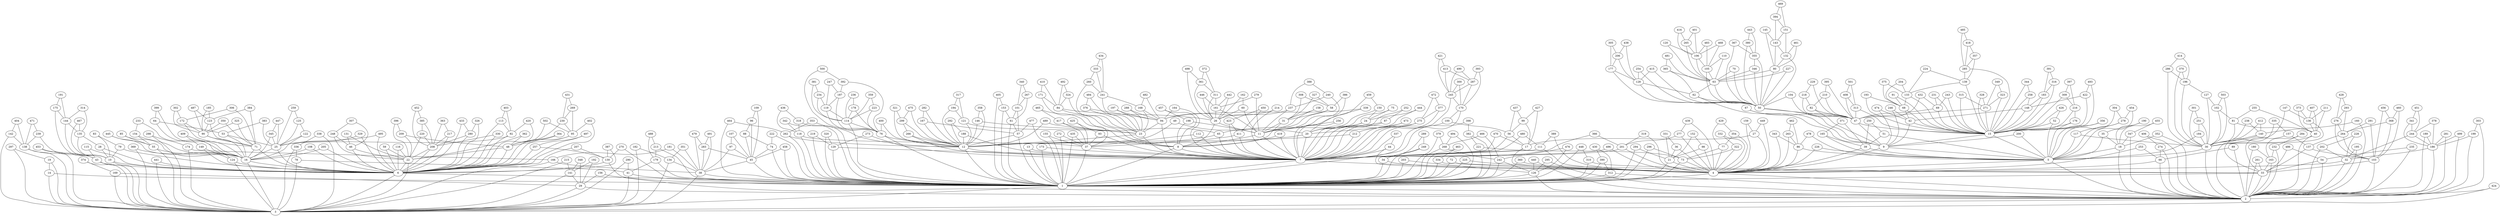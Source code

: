 graph G_1 {
    1;
    2;
    3;
    4;
    5;
    6;
    7;
    8;
    9;
    10;
    11;
    12;
    13;
    14;
    15;
    16;
    17;
    18;
    19;
    20;
    21;
    22;
    23;
    24;
    25;
    26;
    27;
    28;
    29;
    30;
    31;
    32;
    33;
    34;
    35;
    36;
    37;
    38;
    39;
    40;
    41;
    42;
    43;
    44;
    45;
    46;
    47;
    48;
    49;
    50;
    51;
    52;
    53;
    54;
    55;
    56;
    57;
    58;
    59;
    60;
    61;
    62;
    63;
    64;
    65;
    66;
    67;
    68;
    69;
    70;
    71;
    72;
    73;
    74;
    75;
    76;
    77;
    78;
    79;
    80;
    81;
    82;
    83;
    84;
    85;
    86;
    87;
    88;
    89;
    90;
    91;
    92;
    93;
    94;
    95;
    96;
    97;
    98;
    99;
    100;
    101;
    102;
    103;
    104;
    105;
    106;
    107;
    108;
    109;
    110;
    111;
    112;
    113;
    114;
    115;
    116;
    117;
    118;
    119;
    120;
    121;
    122;
    123;
    124;
    125;
    126;
    127;
    128;
    129;
    130;
    131;
    132;
    133;
    134;
    135;
    136;
    137;
    138;
    139;
    140;
    141;
    142;
    143;
    144;
    145;
    146;
    147;
    148;
    149;
    150;
    151;
    152;
    153;
    154;
    155;
    156;
    157;
    158;
    159;
    160;
    161;
    162;
    163;
    164;
    165;
    166;
    167;
    168;
    169;
    170;
    171;
    172;
    173;
    174;
    175;
    176;
    177;
    178;
    179;
    180;
    181;
    182;
    183;
    184;
    185;
    186;
    187;
    188;
    189;
    190;
    191;
    192;
    193;
    194;
    195;
    196;
    197;
    198;
    199;
    200;
    201;
    202;
    203;
    204;
    205;
    206;
    207;
    208;
    209;
    210;
    211;
    212;
    213;
    214;
    215;
    216;
    217;
    218;
    219;
    220;
    221;
    222;
    223;
    224;
    225;
    226;
    227;
    228;
    229;
    230;
    231;
    232;
    233;
    234;
    235;
    236;
    237;
    238;
    239;
    240;
    241;
    242;
    243;
    244;
    245;
    246;
    247;
    248;
    249;
    250;
    251;
    252;
    253;
    254;
    255;
    256;
    257;
    258;
    259;
    260;
    261;
    262;
    263;
    264;
    265;
    266;
    267;
    268;
    269;
    270;
    271;
    272;
    273;
    274;
    275;
    276;
    277;
    278;
    279;
    280;
    281;
    282;
    283;
    284;
    285;
    286;
    287;
    288;
    289;
    290;
    291;
    292;
    293;
    294;
    295;
    296;
    297;
    298;
    299;
    300;
    301;
    302;
    303;
    304;
    305;
    306;
    307;
    308;
    309;
    310;
    311;
    312;
    313;
    314;
    315;
    316;
    317;
    318;
    319;
    320;
    321;
    322;
    323;
    324;
    325;
    326;
    327;
    328;
    329;
    330;
    331;
    332;
    333;
    334;
    335;
    336;
    337;
    338;
    339;
    340;
    341;
    342;
    343;
    344;
    345;
    346;
    347;
    348;
    349;
    350;
    351;
    352;
    353;
    354;
    355;
    356;
    357;
    358;
    359;
    360;
    361;
    362;
    363;
    364;
    365;
    366;
    367;
    368;
    369;
    370;
    371;
    372;
    373;
    374;
    375;
    376;
    377;
    378;
    379;
    380;
    381;
    382;
    383;
    384;
    385;
    386;
    387;
    388;
    389;
    390;
    391;
    392;
    393;
    394;
    395;
    396;
    397;
    398;
    399;
    400;
    401;
    402;
    403;
    404;
    405;
    406;
    407;
    408;
    409;
    410;
    411;
    412;
    413;
    414;
    415;
    416;
    417;
    418;
    419;
    420;
    421;
    422;
    423;
    424;
    425;
    426;
    427;
    428;
    429;
    430;
    431;
    432;
    433;
    434;
    435;
    436;
    437;
    438;
    439;
    440;
    441;
    442;
    443;
    444;
    445;
    446;
    447;
    448;
    449;
    450;
    451;
    452;
    453;
    454;
    455;
    456;
    457;
    458;
    459;
    460;
    461;
    462;
    463;
    464;
    465;
    466;
    467;
    468;
    469;
    470;
    471;
    472;
    473;
    474;
    475;
    476;
    477;
    478;
    479;
    480;
    481;
    482;
    483;
    484;
    485;
    486;
    487;
    488;
    489;
    490;
    491;
    492;
    493;
    494;
    495;
    496;
    497;
    498;
    499;
    500;
    501;
    502;
    503;
    1 -- 2;
    2 -- 3;
    1 -- 3;
    4 -- 1;
    4 -- 2;
    5 -- 4;
    5 -- 2;
    6 -- 1;
    6 -- 3;
    7 -- 4;
    7 -- 1;
    8 -- 7;
    8 -- 1;
    9 -- 5;
    9 -- 4;
    10 -- 6;
    10 -- 3;
    11 -- 8;
    11 -- 7;
    12 -- 7;
    12 -- 1;
    13 -- 7;
    13 -- 1;
    14 -- 1;
    14 -- 3;
    15 -- 9;
    15 -- 5;
    16 -- 6;
    16 -- 3;
    17 -- 7;
    17 -- 4;
    18 -- 5;
    18 -- 2;
    19 -- 14;
    19 -- 3;
    20 -- 12;
    20 -- 7;
    21 -- 4;
    21 -- 1;
    22 -- 6;
    22 -- 3;
    23 -- 12;
    23 -- 7;
    24 -- 20;
    24 -- 7;
    25 -- 16;
    25 -- 6;
    26 -- 11;
    26 -- 8;
    27 -- 17;
    27 -- 4;
    28 -- 10;
    28 -- 6;
    29 -- 2;
    29 -- 3;
    30 -- 5;
    30 -- 2;
    31 -- 11;
    31 -- 8;
    32 -- 4;
    32 -- 2;
    33 -- 1;
    33 -- 2;
    34 -- 4;
    34 -- 1;
    35 -- 18;
    35 -- 5;
    36 -- 21;
    36 -- 4;
    37 -- 7;
    37 -- 1;
    38 -- 1;
    38 -- 3;
    39 -- 5;
    39 -- 4;
    40 -- 30;
    40 -- 2;
    41 -- 1;
    41 -- 3;
    42 -- 15;
    42 -- 9;
    43 -- 6;
    43 -- 3;
    44 -- 7;
    44 -- 4;
    45 -- 38;
    45 -- 1;
    46 -- 22;
    46 -- 6;
    47 -- 15;
    47 -- 9;
    48 -- 22;
    48 -- 6;
    49 -- 20;
    49 -- 12;
    50 -- 47;
    50 -- 9;
    51 -- 39;
    51 -- 5;
    52 -- 15;
    52 -- 5;
    53 -- 25;
    53 -- 16;
    54 -- 33;
    54 -- 2;
    55 -- 16;
    55 -- 3;
    56 -- 17;
    56 -- 7;
    57 -- 12;
    57 -- 1;
    58 -- 31;
    58 -- 11;
    59 -- 22;
    59 -- 6;
    60 -- 26;
    60 -- 11;
    61 -- 57;
    61 -- 1;
    62 -- 50;
    62 -- 9;
    63 -- 62;
    63 -- 50;
    64 -- 53;
    64 -- 16;
    65 -- 37;
    65 -- 7;
    66 -- 4;
    66 -- 2;
    67 -- 47;
    67 -- 9;
    68 -- 42;
    68 -- 15;
    69 -- 47;
    69 -- 15;
    70 -- 63;
    70 -- 50;
    71 -- 16;
    71 -- 6;
    72 -- 4;
    72 -- 1;
    73 -- 4;
    73 -- 1;
    74 -- 45;
    74 -- 1;
    75 -- 24;
    75 -- 20;
    76 -- 12;
    76 -- 1;
    77 -- 73;
    77 -- 4;
    78 -- 41;
    78 -- 3;
    79 -- 10;
    79 -- 6;
    80 -- 63;
    80 -- 50;
    81 -- 40;
    81 -- 30;
    82 -- 47;
    82 -- 9;
    83 -- 79;
    83 -- 10;
    84 -- 26;
    84 -- 8;
    85 -- 55;
    85 -- 16;
    86 -- 5;
    86 -- 4;
    87 -- 65;
    87 -- 7;
    88 -- 74;
    88 -- 45;
    89 -- 66;
    89 -- 2;
    90 -- 71;
    90 -- 16;
    91 -- 68;
    91 -- 15;
    92 -- 25;
    92 -- 6;
    93 -- 37;
    93 -- 7;
    94 -- 23;
    94 -- 7;
    95 -- 48;
    95 -- 6;
    96 -- 88;
    96 -- 45;
    97 -- 45;
    97 -- 38;
    98 -- 21;
    98 -- 4;
    99 -- 56;
    99 -- 17;
    100 -- 56;
    100 -- 7;
    101 -- 61;
    101 -- 57;
    102 -- 81;
    102 -- 30;
    103 -- 33;
    103 -- 2;
    104 -- 50;
    104 -- 47;
    105 -- 63;
    105 -- 50;
    106 -- 105;
    106 -- 63;
    107 -- 97;
    107 -- 45;
    108 -- 16;
    108 -- 6;
    109 -- 96;
    109 -- 45;
    110 -- 105;
    110 -- 63;
    111 -- 7;
    111 -- 4;
    112 -- 37;
    112 -- 7;
    113 -- 92;
    113 -- 6;
    114 -- 76;
    114 -- 1;
    115 -- 43;
    115 -- 6;
    116 -- 22;
    116 -- 6;
    117 -- 30;
    117 -- 5;
    118 -- 37;
    118 -- 1;
    119 -- 114;
    119 -- 76;
    120 -- 106;
    120 -- 63;
    121 -- 23;
    121 -- 12;
    122 -- 25;
    122 -- 16;
    123 -- 90;
    123 -- 71;
    124 -- 6;
    124 -- 3;
    125 -- 122;
    125 -- 25;
    126 -- 1;
    126 -- 2;
    127 -- 102;
    127 -- 30;
    128 -- 62;
    128 -- 50;
    129 -- 7;
    129 -- 1;
    130 -- 6;
    130 -- 1;
    131 -- 46;
    131 -- 22;
    132 -- 80;
    132 -- 50;
    133 -- 68;
    133 -- 15;
    134 -- 38;
    134 -- 3;
    135 -- 28;
    135 -- 10;
    136 -- 40;
    136 -- 30;
    137 -- 103;
    137 -- 33;
    138 -- 43;
    138 -- 3;
    139 -- 133;
    139 -- 15;
    140 -- 30;
    140 -- 2;
    141 -- 29;
    141 -- 3;
    142 -- 138;
    142 -- 3;
    143 -- 132;
    143 -- 80;
    144 -- 135;
    144 -- 10;
    145 -- 143;
    145 -- 80;
    146 -- 23;
    146 -- 12;
    147 -- 136;
    147 -- 30;
    148 -- 42;
    148 -- 15;
    149 -- 124;
    149 -- 6;
    150 -- 24;
    150 -- 20;
    151 -- 143;
    151 -- 132;
    152 -- 98;
    152 -- 21;
    153 -- 61;
    153 -- 1;
    154 -- 55;
    154 -- 16;
    155 -- 37;
    155 -- 1;
    156 -- 29;
    156 -- 2;
    157 -- 137;
    157 -- 33;
    158 -- 31;
    158 -- 11;
    159 -- 27;
    159 -- 4;
    160 -- 140;
    160 -- 2;
    161 -- 26;
    161 -- 11;
    162 -- 60;
    162 -- 26;
    163 -- 33;
    163 -- 2;
    164 -- 94;
    164 -- 7;
    165 -- 39;
    165 -- 5;
    166 -- 38;
    166 -- 3;
    167 -- 57;
    167 -- 12;
    168 -- 94;
    168 -- 23;
    169 -- 29;
    169 -- 3;
    170 -- 100;
    170 -- 7;
    171 -- 84;
    171 -- 8;
    172 -- 90;
    172 -- 71;
    173 -- 7;
    173 -- 1;
    174 -- 166;
    174 -- 3;
    175 -- 144;
    175 -- 10;
    176 -- 15;
    176 -- 5;
    177 -- 128;
    177 -- 50;
    178 -- 114;
    178 -- 76;
    179 -- 41;
    179 -- 1;
    180 -- 163;
    180 -- 2;
    181 -- 166;
    181 -- 38;
    182 -- 134;
    182 -- 3;
    183 -- 148;
    183 -- 15;
    184 -- 30;
    184 -- 5;
    185 -- 123;
    185 -- 90;
    186 -- 32;
    186 -- 2;
    187 -- 119;
    187 -- 76;
    188 -- 12;
    188 -- 7;
    189 -- 186;
    189 -- 2;
    190 -- 35;
    190 -- 18;
    191 -- 175;
    191 -- 144;
    192 -- 141;
    192 -- 29;
    193 -- 68;
    193 -- 15;
    194 -- 121;
    194 -- 12;
    195 -- 32;
    195 -- 2;
    196 -- 127;
    196 -- 30;
    197 -- 94;
    197 -- 23;
    198 -- 11;
    198 -- 8;
    199 -- 186;
    199 -- 2;
    200 -- 9;
    200 -- 5;
    201 -- 7;
    201 -- 4;
    202 -- 32;
    202 -- 2;
    203 -- 126;
    203 -- 1;
    204 -- 133;
    204 -- 68;
    205 -- 16;
    205 -- 6;
    206 -- 177;
    206 -- 128;
    207 -- 130;
    207 -- 6;
    208 -- 22;
    208 -- 6;
    209 -- 48;
    209 -- 22;
    210 -- 82;
    210 -- 47;
    211 -- 136;
    211 -- 40;
    212 -- 12;
    212 -- 7;
    213 -- 179;
    213 -- 1;
    214 -- 94;
    214 -- 7;
    215 -- 141;
    215 -- 3;
    216 -- 176;
    216 -- 15;
    217 -- 208;
    217 -- 6;
    218 -- 82;
    218 -- 47;
    219 -- 129;
    219 -- 1;
    220 -- 208;
    220 -- 22;
    221 -- 73;
    221 -- 1;
    222 -- 74;
    222 -- 1;
    223 -- 114;
    223 -- 76;
    224 -- 139;
    224 -- 133;
    225 -- 4;
    225 -- 1;
    226 -- 5;
    226 -- 4;
    227 -- 63;
    227 -- 50;
    228 -- 202;
    228 -- 32;
    229 -- 218;
    229 -- 47;
    230 -- 95;
    230 -- 48;
    231 -- 69;
    231 -- 15;
    232 -- 163;
    232 -- 2;
    233 -- 154;
    233 -- 16;
    234 -- 119;
    234 -- 114;
    235 -- 54;
    235 -- 2;
    236 -- 178;
    236 -- 114;
    237 -- 26;
    237 -- 11;
    238 -- 140;
    238 -- 30;
    239 -- 138;
    239 -- 43;
    240 -- 237;
    240 -- 11;
    241 -- 168;
    241 -- 23;
    242 -- 126;
    242 -- 1;
    243 -- 69;
    243 -- 15;
    244 -- 186;
    244 -- 32;
    245 -- 170;
    245 -- 7;
    246 -- 42;
    246 -- 9;
    247 -- 187;
    247 -- 119;
    248 -- 46;
    248 -- 22;
    249 -- 34;
    249 -- 1;
    250 -- 51;
    250 -- 39;
    251 -- 184;
    251 -- 30;
    252 -- 87;
    252 -- 7;
    253 -- 66;
    253 -- 4;
    254 -- 128;
    254 -- 50;
    255 -- 81;
    255 -- 40;
    256 -- 11;
    256 -- 7;
    257 -- 130;
    257 -- 6;
    258 -- 148;
    258 -- 15;
    259 -- 125;
    259 -- 25;
    260 -- 241;
    260 -- 23;
    261 -- 33;
    261 -- 2;
    262 -- 12;
    262 -- 1;
    263 -- 86;
    263 -- 4;
    264 -- 137;
    264 -- 103;
    265 -- 106;
    265 -- 63;
    266 -- 12;
    266 -- 7;
    267 -- 101;
    267 -- 61;
    268 -- 242;
    268 -- 1;
    269 -- 230;
    269 -- 95;
    270 -- 130;
    270 -- 1;
    271 -- 47;
    271 -- 15;
    272 -- 37;
    272 -- 1;
    273 -- 129;
    273 -- 7;
    274 -- 66;
    274 -- 2;
    275 -- 20;
    275 -- 7;
    276 -- 264;
    276 -- 103;
    277 -- 201;
    277 -- 4;
    278 -- 117;
    278 -- 5;
    279 -- 161;
    279 -- 11;
    280 -- 208;
    280 -- 6;
    281 -- 186;
    281 -- 2;
    282 -- 167;
    282 -- 12;
    283 -- 45;
    283 -- 38;
    284 -- 232;
    284 -- 163;
    285 -- 139;
    285 -- 15;
    286 -- 196;
    286 -- 30;
    287 -- 245;
    287 -- 170;
    288 -- 94;
    288 -- 23;
    289 -- 249;
    289 -- 34;
    290 -- 41;
    290 -- 3;
    291 -- 264;
    291 -- 103;
    292 -- 188;
    292 -- 12;
    293 -- 276;
    293 -- 264;
    294 -- 21;
    294 -- 1;
    295 -- 126;
    295 -- 2;
    296 -- 73;
    296 -- 1;
    297 -- 19;
    297 -- 3;
    298 -- 174;
    298 -- 3;
    299 -- 266;
    299 -- 12;
    300 -- 245;
    300 -- 170;
    301 -- 251;
    301 -- 30;
    302 -- 172;
    302 -- 90;
    303 -- 199;
    303 -- 2;
    304 -- 278;
    304 -- 5;
    305 -- 206;
    305 -- 177;
    306 -- 172;
    306 -- 71;
    307 -- 248;
    307 -- 46;
    308 -- 58;
    308 -- 31;
    309 -- 216;
    309 -- 15;
    310 -- 33;
    310 -- 1;
    311 -- 161;
    311 -- 26;
    312 -- 1;
    312 -- 2;
    313 -- 47;
    313 -- 15;
    314 -- 144;
    314 -- 135;
    315 -- 271;
    315 -- 15;
    316 -- 183;
    316 -- 15;
    317 -- 194;
    317 -- 121;
    318 -- 118;
    318 -- 1;
    319 -- 201;
    319 -- 4;
    320 -- 129;
    320 -- 1;
    321 -- 299;
    321 -- 12;
    322 -- 73;
    322 -- 4;
    323 -- 271;
    323 -- 15;
    324 -- 84;
    324 -- 8;
    325 -- 90;
    325 -- 71;
    326 -- 280;
    326 -- 6;
    327 -- 58;
    327 -- 31;
    328 -- 271;
    328 -- 15;
    329 -- 25;
    329 -- 6;
    330 -- 208;
    330 -- 6;
    331 -- 36;
    331 -- 21;
    332 -- 322;
    332 -- 4;
    333 -- 260;
    333 -- 241;
    334 -- 4;
    334 -- 1;
    335 -- 157;
    335 -- 33;
    336 -- 78;
    336 -- 3;
    337 -- 44;
    337 -- 7;
    338 -- 336;
    338 -- 3;
    339 -- 94;
    339 -- 7;
    340 -- 267;
    340 -- 101;
    341 -- 244;
    341 -- 186;
    342 -- 118;
    342 -- 1;
    343 -- 86;
    343 -- 4;
    344 -- 258;
    344 -- 15;
    345 -- 25;
    345 -- 16;
    346 -- 63;
    346 -- 50;
    347 -- 18;
    347 -- 2;
    348 -- 141;
    348 -- 29;
    349 -- 323;
    349 -- 271;
    350 -- 90;
    350 -- 71;
    351 -- 134;
    351 -- 38;
    352 -- 18;
    352 -- 2;
    353 -- 262;
    353 -- 12;
    354 -- 77;
    354 -- 4;
    355 -- 346;
    355 -- 50;
    356 -- 15;
    356 -- 5;
    357 -- 285;
    357 -- 139;
    358 -- 146;
    358 -- 12;
    359 -- 223;
    359 -- 114;
    360 -- 33;
    360 -- 1;
    361 -- 311;
    361 -- 26;
    362 -- 48;
    362 -- 22;
    363 -- 217;
    363 -- 208;
    364 -- 48;
    364 -- 6;
    365 -- 63;
    365 -- 62;
    366 -- 201;
    366 -- 7;
    367 -- 355;
    367 -- 50;
    368 -- 264;
    368 -- 103;
    369 -- 16;
    369 -- 3;
    370 -- 196;
    370 -- 30;
    371 -- 165;
    371 -- 39;
    372 -- 361;
    372 -- 311;
    373 -- 136;
    373 -- 40;
    374 -- 169;
    374 -- 3;
    375 -- 133;
    375 -- 68;
    376 -- 94;
    376 -- 23;
    377 -- 275;
    377 -- 7;
    378 -- 244;
    378 -- 186;
    379 -- 268;
    379 -- 1;
    380 -- 355;
    380 -- 50;
    381 -- 234;
    381 -- 114;
    382 -- 221;
    382 -- 1;
    383 -- 53;
    383 -- 25;
    384 -- 123;
    384 -- 71;
    385 -- 220;
    385 -- 208;
    386 -- 58;
    386 -- 11;
    387 -- 130;
    387 -- 6;
    388 -- 240;
    388 -- 237;
    389 -- 111;
    389 -- 4;
    390 -- 312;
    390 -- 1;
    391 -- 316;
    391 -- 183;
    392 -- 187;
    392 -- 76;
    393 -- 287;
    393 -- 170;
    394 -- 151;
    394 -- 143;
    395 -- 210;
    395 -- 47;
    396 -- 209;
    396 -- 22;
    397 -- 309;
    397 -- 216;
    398 -- 382;
    398 -- 1;
    399 -- 64;
    399 -- 16;
    400 -- 76;
    400 -- 12;
    401 -- 265;
    401 -- 106;
    402 -- 95;
    402 -- 6;
    403 -- 113;
    403 -- 92;
    404 -- 142;
    404 -- 138;
    405 -- 153;
    405 -- 1;
    406 -- 274;
    406 -- 2;
    407 -- 136;
    407 -- 40;
    408 -- 313;
    408 -- 47;
    409 -- 149;
    409 -- 124;
    410 -- 171;
    410 -- 84;
    411 -- 12;
    411 -- 7;
    412 -- 140;
    412 -- 30;
    413 -- 287;
    413 -- 245;
    414 -- 286;
    414 -- 196;
    415 -- 128;
    415 -- 50;
    416 -- 265;
    416 -- 106;
    417 -- 65;
    417 -- 37;
    418 -- 357;
    418 -- 285;
    419 -- 8;
    419 -- 7;
    420 -- 92;
    420 -- 6;
    421 -- 413;
    421 -- 245;
    422 -- 148;
    422 -- 15;
    423 -- 411;
    423 -- 7;
    424 -- 2;
    424 -- 3;
    425 -- 93;
    425 -- 37;
    426 -- 52;
    426 -- 15;
    427 -- 99;
    427 -- 17;
    428 -- 293;
    428 -- 276;
    429 -- 354;
    429 -- 77;
    430 -- 390;
    430 -- 312;
    431 -- 269;
    431 -- 230;
    432 -- 69;
    432 -- 47;
    433 -- 280;
    433 -- 6;
    434 -- 333;
    434 -- 241;
    435 -- 37;
    435 -- 1;
    436 -- 318;
    436 -- 118;
    437 -- 99;
    437 -- 56;
    438 -- 206;
    438 -- 128;
    439 -- 277;
    439 -- 4;
    440 -- 126;
    440 -- 2;
    441 -- 6;
    441 -- 3;
    442 -- 161;
    442 -- 26;
    443 -- 380;
    443 -- 355;
    444 -- 24;
    444 -- 7;
    445 -- 55;
    445 -- 16;
    446 -- 161;
    446 -- 26;
    447 -- 345;
    447 -- 25;
    448 -- 310;
    448 -- 1;
    449 -- 27;
    449 -- 4;
    450 -- 423;
    450 -- 411;
    451 -- 341;
    451 -- 244;
    452 -- 385;
    452 -- 208;
    453 -- 43;
    453 -- 3;
    454 -- 278;
    454 -- 5;
    455 -- 347;
    455 -- 18;
    456 -- 368;
    456 -- 103;
    457 -- 198;
    457 -- 8;
    458 -- 45;
    458 -- 1;
    459 -- 150;
    459 -- 20;
    460 -- 368;
    460 -- 103;
    461 -- 132;
    461 -- 80;
    462 -- 263;
    462 -- 86;
    463 -- 334;
    463 -- 1;
    464 -- 262;
    464 -- 1;
    465 -- 417;
    465 -- 37;
    466 -- 268;
    466 -- 242;
    467 -- 135;
    467 -- 10;
    468 -- 106;
    468 -- 105;
    469 -- 394;
    469 -- 151;
    470 -- 17;
    470 -- 7;
    471 -- 239;
    471 -- 138;
    472 -- 377;
    472 -- 275;
    473 -- 212;
    473 -- 7;
    474 -- 42;
    474 -- 9;
    475 -- 299;
    475 -- 12;
    476 -- 242;
    476 -- 126;
    477 -- 57;
    477 -- 1;
    478 -- 86;
    478 -- 5;
    479 -- 283;
    479 -- 38;
    480 -- 111;
    480 -- 7;
    481 -- 365;
    481 -- 63;
    482 -- 168;
    482 -- 94;
    483 -- 106;
    483 -- 105;
    484 -- 376;
    484 -- 23;
    485 -- 418;
    485 -- 285;
    486 -- 54;
    486 -- 33;
    487 -- 123;
    487 -- 90;
    488 -- 213;
    488 -- 179;
    489 -- 23;
    489 -- 12;
    490 -- 287;
    490 -- 245;
    491 -- 283;
    491 -- 38;
    492 -- 324;
    492 -- 84;
    493 -- 422;
    493 -- 15;
    494 -- 268;
    494 -- 1;
    495 -- 25;
    495 -- 6;
    496 -- 7;
    496 -- 4;
    497 -- 257;
    497 -- 6;
    498 -- 361;
    498 -- 26;
    499 -- 186;
    499 -- 2;
    500 -- 392;
    500 -- 76;
    501 -- 408;
    501 -- 313;
    502 -- 95;
    502 -- 48;
    503 -- 102;
    503 -- 30;
}